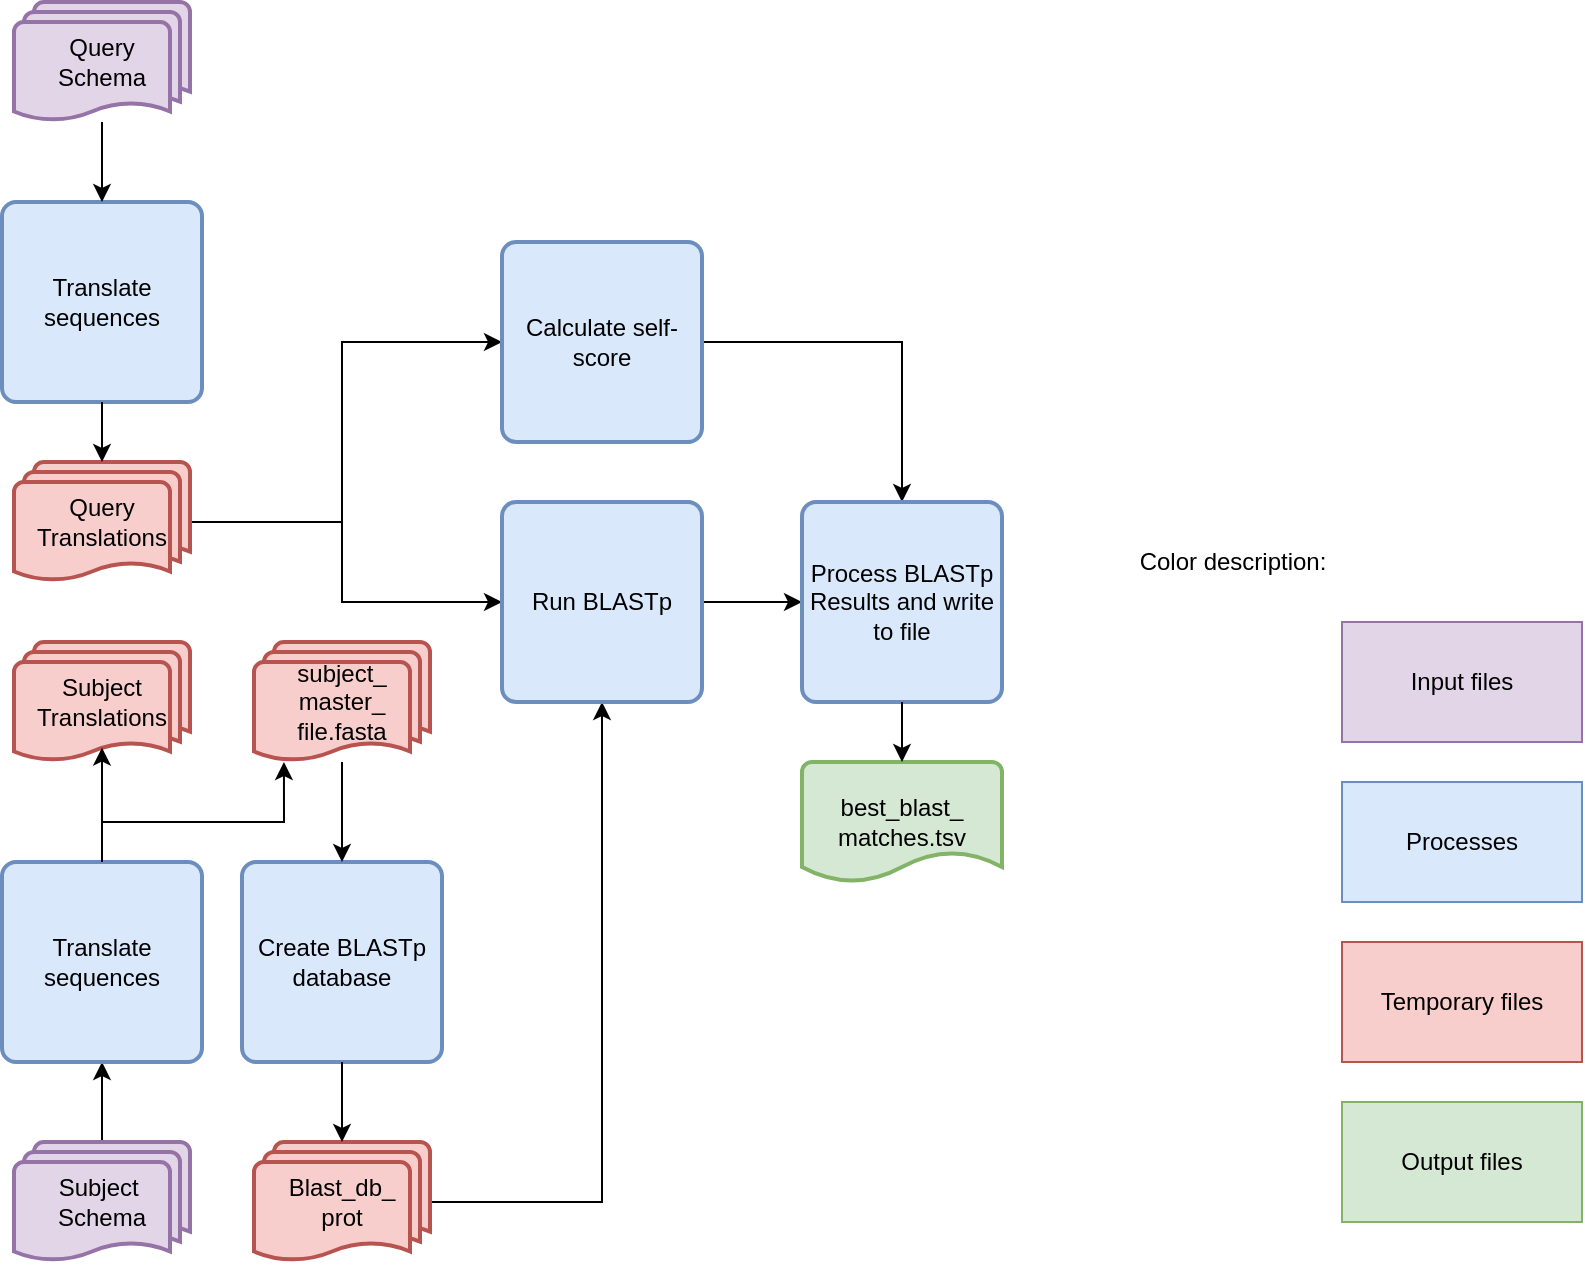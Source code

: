 <mxfile version="26.0.5">
  <diagram name="Page-1" id="bxmt5OmR7mhqBll5KJgz">
    <mxGraphModel dx="1372" dy="794" grid="1" gridSize="10" guides="1" tooltips="1" connect="1" arrows="1" fold="1" page="1" pageScale="1" pageWidth="850" pageHeight="1100" math="0" shadow="0">
      <root>
        <mxCell id="0" />
        <mxCell id="1" parent="0" />
        <mxCell id="v3M7lqjooFDRWO9AKOZ7-1" value="Translate sequences" style="rounded=1;whiteSpace=wrap;html=1;absoluteArcSize=1;arcSize=14;strokeWidth=2;fillColor=#dae8fc;strokeColor=#6c8ebf;" parent="1" vertex="1">
          <mxGeometry x="40" y="120" width="100" height="100" as="geometry" />
        </mxCell>
        <mxCell id="v3M7lqjooFDRWO9AKOZ7-3" style="edgeStyle=orthogonalEdgeStyle;rounded=0;orthogonalLoop=1;jettySize=auto;html=1;entryX=0.5;entryY=0;entryDx=0;entryDy=0;" parent="1" source="v3M7lqjooFDRWO9AKOZ7-2" target="v3M7lqjooFDRWO9AKOZ7-1" edge="1">
          <mxGeometry relative="1" as="geometry" />
        </mxCell>
        <mxCell id="v3M7lqjooFDRWO9AKOZ7-2" value="Query&lt;div&gt;Schema&lt;/div&gt;" style="strokeWidth=2;html=1;shape=mxgraph.flowchart.multi-document;whiteSpace=wrap;fillColor=#e1d5e7;strokeColor=#9673a6;" parent="1" vertex="1">
          <mxGeometry x="46" y="20" width="88" height="60" as="geometry" />
        </mxCell>
        <mxCell id="BJneLO5AT9rQKqXg1MKZ-2" style="edgeStyle=orthogonalEdgeStyle;rounded=0;orthogonalLoop=1;jettySize=auto;html=1;entryX=0.5;entryY=1;entryDx=0;entryDy=0;" parent="1" source="v3M7lqjooFDRWO9AKOZ7-4" target="BJneLO5AT9rQKqXg1MKZ-1" edge="1">
          <mxGeometry relative="1" as="geometry" />
        </mxCell>
        <mxCell id="v3M7lqjooFDRWO9AKOZ7-4" value="Subject&amp;nbsp;&lt;div&gt;Schema&lt;/div&gt;" style="strokeWidth=2;html=1;shape=mxgraph.flowchart.multi-document;whiteSpace=wrap;fillColor=#e1d5e7;strokeColor=#9673a6;" parent="1" vertex="1">
          <mxGeometry x="46" y="590" width="88" height="60" as="geometry" />
        </mxCell>
        <mxCell id="BJneLO5AT9rQKqXg1MKZ-10" style="edgeStyle=orthogonalEdgeStyle;rounded=0;orthogonalLoop=1;jettySize=auto;html=1;entryX=0;entryY=0.5;entryDx=0;entryDy=0;" parent="1" source="v3M7lqjooFDRWO9AKOZ7-9" target="v3M7lqjooFDRWO9AKOZ7-24" edge="1">
          <mxGeometry relative="1" as="geometry">
            <Array as="points">
              <mxPoint x="210" y="280" />
              <mxPoint x="210" y="320" />
            </Array>
          </mxGeometry>
        </mxCell>
        <mxCell id="v_lqouSWwLJTW9XZB55L-2" style="edgeStyle=orthogonalEdgeStyle;rounded=0;orthogonalLoop=1;jettySize=auto;html=1;entryX=0;entryY=0.5;entryDx=0;entryDy=0;" edge="1" parent="1" source="v3M7lqjooFDRWO9AKOZ7-9" target="v3M7lqjooFDRWO9AKOZ7-16">
          <mxGeometry relative="1" as="geometry">
            <Array as="points">
              <mxPoint x="210" y="280" />
              <mxPoint x="210" y="190" />
            </Array>
          </mxGeometry>
        </mxCell>
        <mxCell id="v3M7lqjooFDRWO9AKOZ7-9" value="Query Translations" style="strokeWidth=2;html=1;shape=mxgraph.flowchart.multi-document;whiteSpace=wrap;fillColor=#f8cecc;strokeColor=#b85450;" parent="1" vertex="1">
          <mxGeometry x="46" y="250" width="88" height="60" as="geometry" />
        </mxCell>
        <mxCell id="v3M7lqjooFDRWO9AKOZ7-13" value="Subject Translations" style="strokeWidth=2;html=1;shape=mxgraph.flowchart.multi-document;whiteSpace=wrap;fillColor=#f8cecc;strokeColor=#b85450;" parent="1" vertex="1">
          <mxGeometry x="46" y="340" width="88" height="60" as="geometry" />
        </mxCell>
        <mxCell id="v_lqouSWwLJTW9XZB55L-1" style="edgeStyle=orthogonalEdgeStyle;rounded=0;orthogonalLoop=1;jettySize=auto;html=1;entryX=0.5;entryY=0;entryDx=0;entryDy=0;" edge="1" parent="1" source="v3M7lqjooFDRWO9AKOZ7-16" target="v3M7lqjooFDRWO9AKOZ7-28">
          <mxGeometry relative="1" as="geometry" />
        </mxCell>
        <mxCell id="v3M7lqjooFDRWO9AKOZ7-16" value="Calculate self-score" style="rounded=1;whiteSpace=wrap;html=1;absoluteArcSize=1;arcSize=14;strokeWidth=2;fillColor=#dae8fc;strokeColor=#6c8ebf;" parent="1" vertex="1">
          <mxGeometry x="290" y="140" width="100" height="100" as="geometry" />
        </mxCell>
        <mxCell id="v3M7lqjooFDRWO9AKOZ7-20" value="Create BLASTp database" style="rounded=1;whiteSpace=wrap;html=1;absoluteArcSize=1;arcSize=14;strokeWidth=2;fillColor=#dae8fc;strokeColor=#6c8ebf;" parent="1" vertex="1">
          <mxGeometry x="160" y="450" width="100" height="100" as="geometry" />
        </mxCell>
        <mxCell id="BJneLO5AT9rQKqXg1MKZ-11" style="edgeStyle=orthogonalEdgeStyle;rounded=0;orthogonalLoop=1;jettySize=auto;html=1;entryX=0.5;entryY=1;entryDx=0;entryDy=0;" parent="1" source="v3M7lqjooFDRWO9AKOZ7-22" target="v3M7lqjooFDRWO9AKOZ7-24" edge="1">
          <mxGeometry relative="1" as="geometry" />
        </mxCell>
        <mxCell id="v3M7lqjooFDRWO9AKOZ7-22" value="Blast_db_&lt;div&gt;prot&lt;/div&gt;" style="strokeWidth=2;html=1;shape=mxgraph.flowchart.multi-document;whiteSpace=wrap;fillColor=#f8cecc;strokeColor=#b85450;" parent="1" vertex="1">
          <mxGeometry x="166" y="590" width="88" height="60" as="geometry" />
        </mxCell>
        <mxCell id="BJneLO5AT9rQKqXg1MKZ-15" style="edgeStyle=orthogonalEdgeStyle;rounded=0;orthogonalLoop=1;jettySize=auto;html=1;entryX=0;entryY=0.5;entryDx=0;entryDy=0;" parent="1" source="v3M7lqjooFDRWO9AKOZ7-24" target="v3M7lqjooFDRWO9AKOZ7-28" edge="1">
          <mxGeometry relative="1" as="geometry" />
        </mxCell>
        <mxCell id="v3M7lqjooFDRWO9AKOZ7-24" value="Run BLASTp" style="rounded=1;whiteSpace=wrap;html=1;absoluteArcSize=1;arcSize=14;strokeWidth=2;fillColor=#dae8fc;strokeColor=#6c8ebf;" parent="1" vertex="1">
          <mxGeometry x="290" y="270" width="100" height="100" as="geometry" />
        </mxCell>
        <mxCell id="v3M7lqjooFDRWO9AKOZ7-28" value="Process BLASTp Results and write to file" style="rounded=1;whiteSpace=wrap;html=1;absoluteArcSize=1;arcSize=14;strokeWidth=2;fillColor=#dae8fc;strokeColor=#6c8ebf;" parent="1" vertex="1">
          <mxGeometry x="440" y="270" width="100" height="100" as="geometry" />
        </mxCell>
        <mxCell id="v3M7lqjooFDRWO9AKOZ7-30" value="best_blast_&lt;div&gt;matches.tsv&lt;/div&gt;" style="strokeWidth=2;html=1;shape=mxgraph.flowchart.document2;whiteSpace=wrap;size=0.25;fillColor=#d5e8d4;strokeColor=#82b366;" parent="1" vertex="1">
          <mxGeometry x="440" y="400" width="100" height="60" as="geometry" />
        </mxCell>
        <mxCell id="BJneLO5AT9rQKqXg1MKZ-1" value="Translate sequences" style="rounded=1;whiteSpace=wrap;html=1;absoluteArcSize=1;arcSize=14;strokeWidth=2;fillColor=#dae8fc;strokeColor=#6c8ebf;" parent="1" vertex="1">
          <mxGeometry x="40" y="450" width="100" height="100" as="geometry" />
        </mxCell>
        <mxCell id="BJneLO5AT9rQKqXg1MKZ-4" style="edgeStyle=orthogonalEdgeStyle;rounded=0;orthogonalLoop=1;jettySize=auto;html=1;entryX=0.5;entryY=0;entryDx=0;entryDy=0;entryPerimeter=0;" parent="1" source="v3M7lqjooFDRWO9AKOZ7-1" target="v3M7lqjooFDRWO9AKOZ7-9" edge="1">
          <mxGeometry relative="1" as="geometry" />
        </mxCell>
        <mxCell id="BJneLO5AT9rQKqXg1MKZ-5" style="edgeStyle=orthogonalEdgeStyle;rounded=0;orthogonalLoop=1;jettySize=auto;html=1;entryX=0.5;entryY=0.88;entryDx=0;entryDy=0;entryPerimeter=0;" parent="1" source="BJneLO5AT9rQKqXg1MKZ-1" target="v3M7lqjooFDRWO9AKOZ7-13" edge="1">
          <mxGeometry relative="1" as="geometry" />
        </mxCell>
        <mxCell id="BJneLO5AT9rQKqXg1MKZ-9" style="edgeStyle=orthogonalEdgeStyle;rounded=0;orthogonalLoop=1;jettySize=auto;html=1;entryX=0.5;entryY=0;entryDx=0;entryDy=0;entryPerimeter=0;" parent="1" source="v3M7lqjooFDRWO9AKOZ7-20" target="v3M7lqjooFDRWO9AKOZ7-22" edge="1">
          <mxGeometry relative="1" as="geometry" />
        </mxCell>
        <mxCell id="BJneLO5AT9rQKqXg1MKZ-22" style="edgeStyle=orthogonalEdgeStyle;rounded=0;orthogonalLoop=1;jettySize=auto;html=1;entryX=0.5;entryY=0;entryDx=0;entryDy=0;entryPerimeter=0;" parent="1" source="v3M7lqjooFDRWO9AKOZ7-28" target="v3M7lqjooFDRWO9AKOZ7-30" edge="1">
          <mxGeometry relative="1" as="geometry" />
        </mxCell>
        <mxCell id="BJneLO5AT9rQKqXg1MKZ-33" value="Processes" style="rounded=0;whiteSpace=wrap;html=1;fillColor=#dae8fc;strokeColor=#6c8ebf;" parent="1" vertex="1">
          <mxGeometry x="710" y="410" width="120" height="60" as="geometry" />
        </mxCell>
        <mxCell id="BJneLO5AT9rQKqXg1MKZ-34" value="Temporary files" style="rounded=0;whiteSpace=wrap;html=1;fillColor=#f8cecc;strokeColor=#b85450;" parent="1" vertex="1">
          <mxGeometry x="710" y="490" width="120" height="60" as="geometry" />
        </mxCell>
        <mxCell id="BJneLO5AT9rQKqXg1MKZ-35" value="Input files" style="rounded=0;whiteSpace=wrap;html=1;fillColor=#e1d5e7;strokeColor=#9673a6;" parent="1" vertex="1">
          <mxGeometry x="710" y="330" width="120" height="60" as="geometry" />
        </mxCell>
        <mxCell id="BJneLO5AT9rQKqXg1MKZ-36" value="Output files" style="rounded=0;whiteSpace=wrap;html=1;fillColor=#d5e8d4;strokeColor=#82b366;" parent="1" vertex="1">
          <mxGeometry x="710" y="570" width="120" height="60" as="geometry" />
        </mxCell>
        <mxCell id="BJneLO5AT9rQKqXg1MKZ-37" value="Color description:" style="text;html=1;align=center;verticalAlign=middle;resizable=0;points=[];autosize=1;strokeColor=none;fillColor=none;" parent="1" vertex="1">
          <mxGeometry x="600" y="285" width="110" height="30" as="geometry" />
        </mxCell>
        <mxCell id="BJneLO5AT9rQKqXg1MKZ-45" style="edgeStyle=orthogonalEdgeStyle;rounded=0;orthogonalLoop=1;jettySize=auto;html=1;entryX=0.5;entryY=0;entryDx=0;entryDy=0;" parent="1" source="BJneLO5AT9rQKqXg1MKZ-40" target="v3M7lqjooFDRWO9AKOZ7-20" edge="1">
          <mxGeometry relative="1" as="geometry" />
        </mxCell>
        <mxCell id="BJneLO5AT9rQKqXg1MKZ-40" value="subject_&lt;div&gt;master_&lt;/div&gt;&lt;div&gt;file.fasta&lt;/div&gt;" style="strokeWidth=2;html=1;shape=mxgraph.flowchart.multi-document;whiteSpace=wrap;fillColor=#f8cecc;strokeColor=#b85450;" parent="1" vertex="1">
          <mxGeometry x="166" y="340" width="88" height="60" as="geometry" />
        </mxCell>
        <mxCell id="BJneLO5AT9rQKqXg1MKZ-46" style="edgeStyle=orthogonalEdgeStyle;rounded=0;orthogonalLoop=1;jettySize=auto;html=1;entryX=0.17;entryY=1;entryDx=0;entryDy=0;entryPerimeter=0;" parent="1" source="BJneLO5AT9rQKqXg1MKZ-1" target="BJneLO5AT9rQKqXg1MKZ-40" edge="1">
          <mxGeometry relative="1" as="geometry">
            <Array as="points">
              <mxPoint x="90" y="430" />
              <mxPoint x="181" y="430" />
            </Array>
          </mxGeometry>
        </mxCell>
      </root>
    </mxGraphModel>
  </diagram>
</mxfile>
